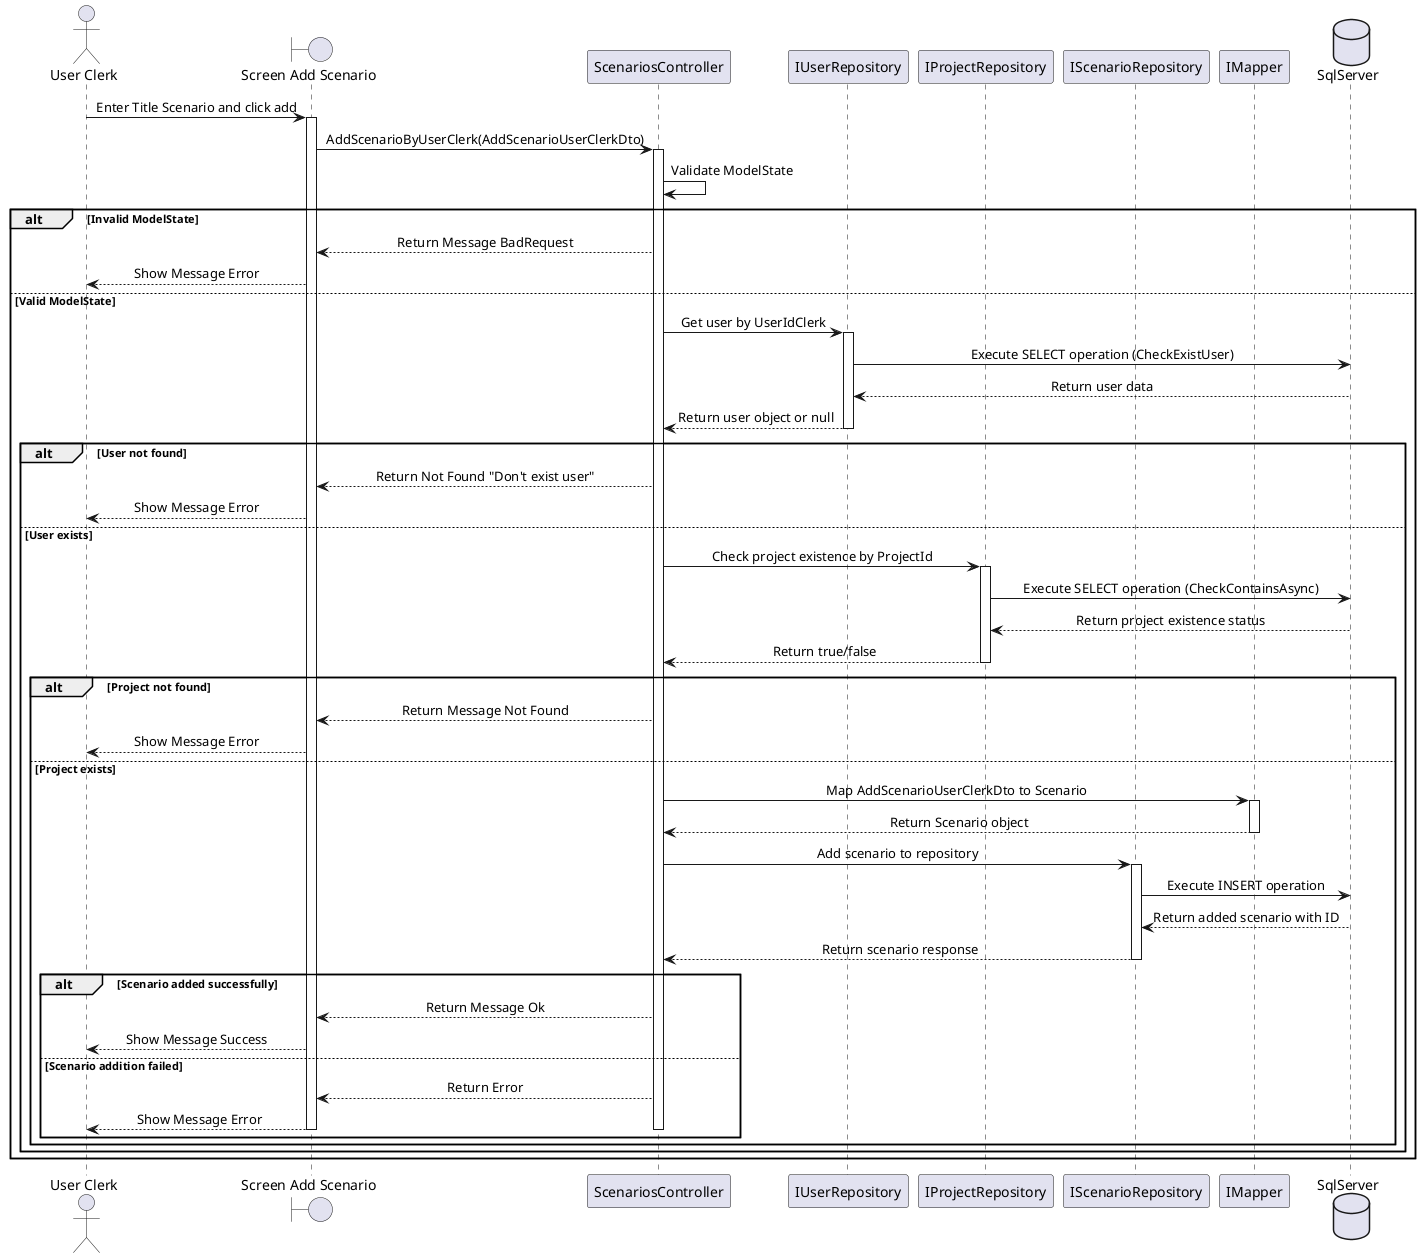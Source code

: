 @startuml AddScenarioByUserClerkSequenceDiagram
skinparam SequenceMessageAlignment center
actor "User Clerk" as U
boundary "Screen Add Scenario" as Client
participant "ScenariosController" as ScenariosController
participant "IUserRepository" as UserRepo
participant "IProjectRepository" as ProjectRepo
participant "IScenarioRepository" as ScenarioRepo
participant "IMapper" as Mapper
database "SqlServer" as DB

U -> Client : Enter Title Scenario and click add
activate Client

Client -> ScenariosController : AddScenarioByUserClerk(AddScenarioUserClerkDto)
activate ScenariosController


    ScenariosController -> ScenariosController : Validate ModelState
    alt Invalid ModelState
        ScenariosController --> Client : Return Message BadRequest
        Client --> U : Show Message Error
    else Valid ModelState
        ScenariosController -> UserRepo : Get user by UserIdClerk
        activate UserRepo
        UserRepo -> DB : Execute SELECT operation (CheckExistUser)
        DB --> UserRepo : Return user data
        UserRepo --> ScenariosController : Return user object or null
        deactivate UserRepo

        alt User not found
            ScenariosController --> Client : Return Not Found "Don't exist user"
            Client --> U : Show Message Error
        else User exists
            ScenariosController -> ProjectRepo : Check project existence by ProjectId
            activate ProjectRepo
            ProjectRepo -> DB : Execute SELECT operation (CheckContainsAsync)
            DB --> ProjectRepo : Return project existence status
            ProjectRepo --> ScenariosController : Return true/false
            deactivate ProjectRepo

            alt Project not found
                ScenariosController --> Client : Return Message Not Found
                Client --> U : Show Message Error   
            else Project exists
                ScenariosController -> Mapper : Map AddScenarioUserClerkDto to Scenario
                activate Mapper
                Mapper --> ScenariosController : Return Scenario object
                deactivate Mapper

                ScenariosController -> ScenarioRepo : Add scenario to repository
                activate ScenarioRepo
                ScenarioRepo -> DB : Execute INSERT operation
                DB --> ScenarioRepo : Return added scenario with ID
                ScenarioRepo --> ScenariosController : Return scenario response
                deactivate ScenarioRepo

                alt Scenario added successfully
                    ScenariosController --> Client : Return Message Ok
                    Client --> U : Show Message Success
                else Scenario addition failed
                    ScenariosController --> Client : Return Error 
                    Client --> U : Show Message Error
                    deactivate Client
                    deactivate ScenariosController
                end
            end
        end
    end



@enduml
